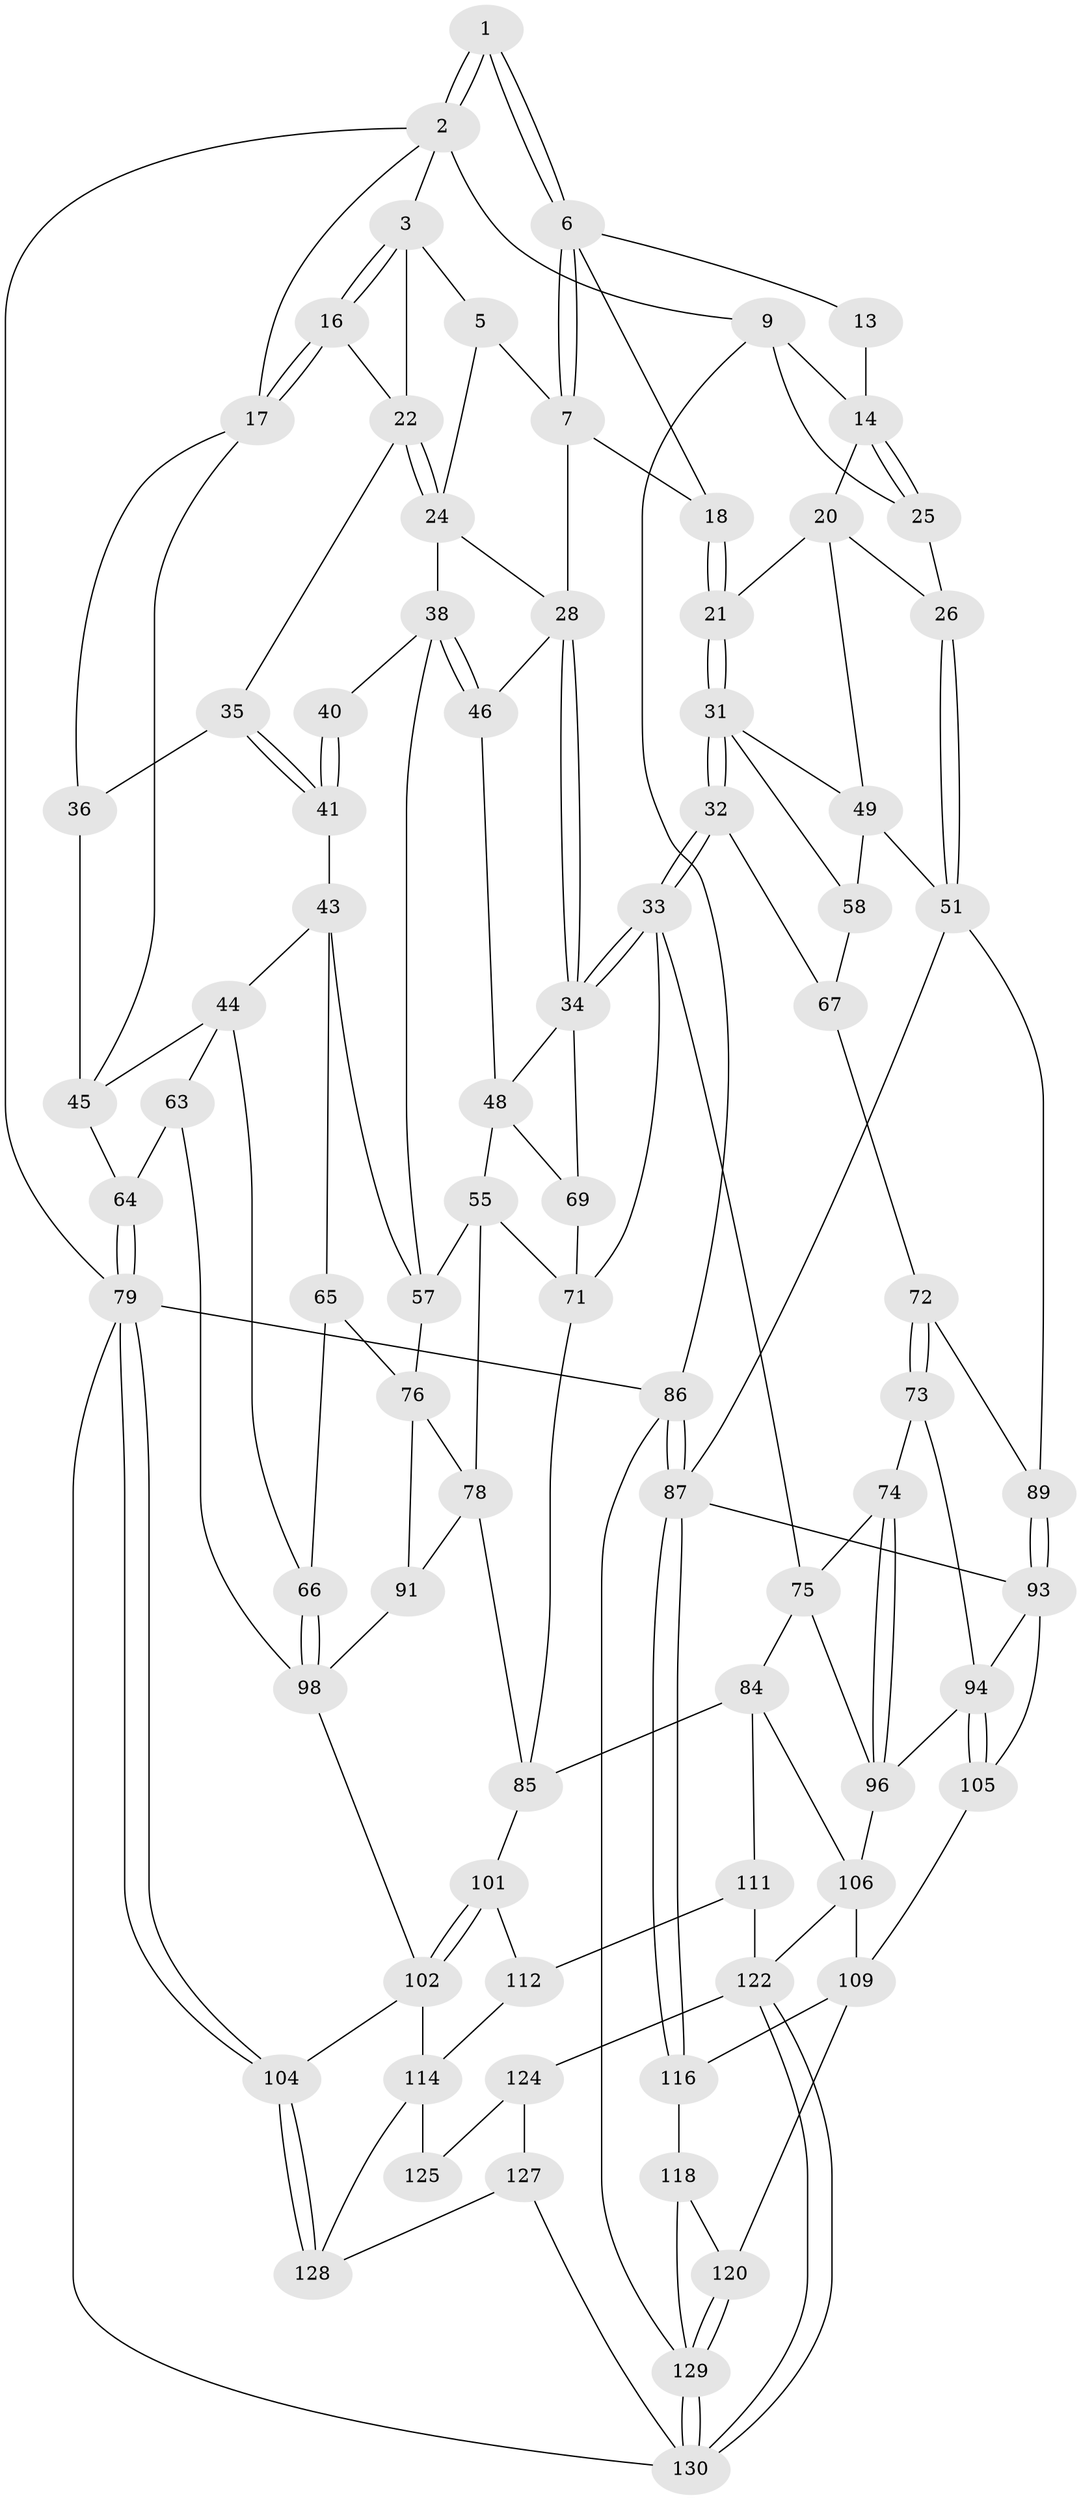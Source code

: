 // original degree distribution, {4: 0.23484848484848486, 5: 0.5075757575757576, 3: 0.022727272727272728, 6: 0.23484848484848486}
// Generated by graph-tools (version 1.1) at 2025/42/03/06/25 10:42:34]
// undirected, 81 vertices, 173 edges
graph export_dot {
graph [start="1"]
  node [color=gray90,style=filled];
  1 [pos="+0.4276700295235526+0"];
  2 [pos="+0+0",super="+11"];
  3 [pos="+0.2821214969140478+0.04628568317375786",super="+4"];
  5 [pos="+0.3931758809301079+0",super="+8"];
  6 [pos="+0.6280147306499353+0",super="+12"];
  7 [pos="+0.4742247858601974+0.13228922119028214",super="+19"];
  9 [pos="+1+0",super="+10"];
  13 [pos="+0.8314386683567929+0"];
  14 [pos="+0.9196189749175966+0.09856744223380287",super="+15"];
  16 [pos="+0.15966039442802832+0.10224304094091947"];
  17 [pos="+0+0",super="+37"];
  18 [pos="+0.6935093019563768+0.10857990550999337"];
  20 [pos="+0.862508647089756+0.15726049459117405",super="+27"];
  21 [pos="+0.7774128772216489+0.20236596241494928"];
  22 [pos="+0.3529195982947813+0.17328162760661098",super="+23"];
  24 [pos="+0.37553413836615246+0.18482491159506267",super="+30"];
  25 [pos="+1+0"];
  26 [pos="+1+0.23460470550759224"];
  28 [pos="+0.5632515433995912+0.2730733671864807",super="+29"];
  31 [pos="+0.7700371939408361+0.3128631642968253",super="+50"];
  32 [pos="+0.7567853175633774+0.3297552098135711"];
  33 [pos="+0.6923882565341765+0.36865585419554314",super="+70"];
  34 [pos="+0.6723098038848244+0.3658966115639347",super="+47"];
  35 [pos="+0.23927421450588565+0.2428562598087167"];
  36 [pos="+0.22563735235863047+0.2475659523147555"];
  38 [pos="+0.3819264304716593+0.34015631895844706",super="+39"];
  40 [pos="+0.32467868472115713+0.3640415006508819"];
  41 [pos="+0.24435712406568572+0.25664489796387363",super="+42"];
  43 [pos="+0.18109992564518865+0.3823305762946586",super="+60"];
  44 [pos="+0.1425828615009148+0.3649505612278012",super="+62"];
  45 [pos="+0.13074897300425437+0.3518779041587017",super="+61"];
  46 [pos="+0.46385973830574145+0.35046949437562275"];
  48 [pos="+0.4725859916761298+0.35914198683395404",super="+54"];
  49 [pos="+0.9098935146493009+0.31562667164510083",super="+53"];
  51 [pos="+1+0.4629511248078105",super="+52"];
  55 [pos="+0.4795886377865335+0.5207718462829866",super="+56"];
  57 [pos="+0.358998314151049+0.42290738105660797",super="+59"];
  58 [pos="+0.9820908210221805+0.473351944207236"];
  63 [pos="+0+0.553365792419998"];
  64 [pos="+0+0.5433356551077643"];
  65 [pos="+0.17206544721759576+0.5533208200661287"];
  66 [pos="+0.09278523120754263+0.5513965715376986"];
  67 [pos="+0.9571886567056279+0.4837324545220006",super="+68"];
  69 [pos="+0.5704381559167477+0.41744359266457415"];
  71 [pos="+0.5952125931825764+0.5237223110534349",super="+81"];
  72 [pos="+0.8224183728073177+0.5675973016633429",super="+82"];
  73 [pos="+0.8139225559225355+0.5708839326655407"];
  74 [pos="+0.7539077076757509+0.5673204379983886"];
  75 [pos="+0.7186081626653473+0.558235644117216",super="+83"];
  76 [pos="+0.25918085568597876+0.5090526262978605",super="+77"];
  78 [pos="+0.34613028699717147+0.5284265073978964",super="+90"];
  79 [pos="+0+1",super="+80"];
  84 [pos="+0.5584972390243466+0.6856626832841991",super="+108"];
  85 [pos="+0.5111921745123017+0.6490071638253019",super="+92"];
  86 [pos="+1+1"];
  87 [pos="+1+0.8865494518966667",super="+88"];
  89 [pos="+0.9203975233781245+0.6416001165517835"];
  91 [pos="+0.2567176610885178+0.631666670633606"];
  93 [pos="+0.9240775474333648+0.6540136065178491",super="+100"];
  94 [pos="+0.8552231009110345+0.7175086366736761",super="+95"];
  96 [pos="+0.7678557659289745+0.7299436733307488",super="+97"];
  98 [pos="+0.1290820396927377+0.6936544275344697",super="+99"];
  101 [pos="+0.31742289634289444+0.7364473230045948"];
  102 [pos="+0.2790945215860279+0.7667643759222139",super="+103"];
  104 [pos="+0+1"];
  105 [pos="+0.9683577288468823+0.7799882494141824"];
  106 [pos="+0.7944720280787166+0.8324640979808361",super="+107"];
  109 [pos="+0.9099213398621796+0.8222172566868358",super="+110"];
  111 [pos="+0.525887146570821+0.8214010251583329",super="+121"];
  112 [pos="+0.3359989382483389+0.7640706422444156",super="+113"];
  114 [pos="+0.3669817469901715+0.8930063974675441",super="+115"];
  116 [pos="+1+0.897915548425065",super="+117"];
  118 [pos="+0.9360133798042996+0.9173246467902696",super="+119"];
  120 [pos="+0.8055520277329479+0.8714539427380474"];
  122 [pos="+0.590277949643502+1",super="+123"];
  124 [pos="+0.4362738225916976+0.948210731817285",super="+126"];
  125 [pos="+0.3683337467993203+0.9015917221014825"];
  127 [pos="+0.36351034447321845+0.9862146384425948"];
  128 [pos="+0.26624843793954756+0.9367383114476143"];
  129 [pos="+0.7241723123478339+1",super="+131"];
  130 [pos="+0.6061919032278037+1",super="+132"];
  1 -- 2;
  1 -- 2;
  1 -- 6;
  1 -- 6;
  2 -- 3;
  2 -- 9;
  2 -- 17;
  2 -- 79;
  3 -- 16;
  3 -- 16;
  3 -- 5;
  3 -- 22;
  5 -- 24;
  5 -- 7;
  6 -- 7;
  6 -- 7;
  6 -- 18;
  6 -- 13;
  7 -- 18;
  7 -- 28;
  9 -- 14;
  9 -- 25;
  9 -- 86;
  13 -- 14;
  14 -- 25;
  14 -- 25;
  14 -- 20;
  16 -- 17;
  16 -- 17;
  16 -- 22;
  17 -- 36;
  17 -- 45;
  18 -- 21;
  18 -- 21;
  20 -- 21;
  20 -- 49;
  20 -- 26;
  21 -- 31;
  21 -- 31;
  22 -- 24;
  22 -- 24;
  22 -- 35;
  24 -- 38;
  24 -- 28;
  25 -- 26;
  26 -- 51;
  26 -- 51;
  28 -- 34;
  28 -- 34;
  28 -- 46;
  31 -- 32;
  31 -- 32;
  31 -- 49;
  31 -- 58;
  32 -- 33;
  32 -- 33;
  32 -- 67;
  33 -- 34;
  33 -- 34;
  33 -- 75;
  33 -- 71;
  34 -- 48;
  34 -- 69;
  35 -- 36;
  35 -- 41;
  35 -- 41;
  36 -- 45;
  38 -- 46;
  38 -- 46;
  38 -- 40;
  38 -- 57;
  40 -- 41 [weight=2];
  40 -- 41;
  41 -- 43;
  43 -- 44;
  43 -- 65;
  43 -- 57;
  44 -- 45;
  44 -- 66;
  44 -- 63;
  45 -- 64;
  46 -- 48;
  48 -- 69;
  48 -- 55;
  49 -- 58;
  49 -- 51;
  51 -- 89;
  51 -- 87;
  55 -- 71;
  55 -- 57;
  55 -- 78;
  57 -- 76;
  58 -- 67;
  63 -- 64;
  63 -- 98;
  64 -- 79;
  64 -- 79;
  65 -- 66;
  65 -- 76;
  66 -- 98;
  66 -- 98;
  67 -- 72 [weight=2];
  69 -- 71;
  71 -- 85;
  72 -- 73;
  72 -- 73;
  72 -- 89;
  73 -- 74;
  73 -- 94;
  74 -- 75;
  74 -- 96;
  74 -- 96;
  75 -- 96;
  75 -- 84;
  76 -- 78;
  76 -- 91;
  78 -- 91;
  78 -- 85;
  79 -- 104;
  79 -- 104;
  79 -- 86;
  79 -- 130;
  84 -- 85;
  84 -- 111;
  84 -- 106;
  85 -- 101;
  86 -- 87;
  86 -- 87;
  86 -- 129;
  87 -- 116;
  87 -- 116;
  87 -- 93;
  89 -- 93;
  89 -- 93;
  91 -- 98;
  93 -- 94;
  93 -- 105;
  94 -- 105;
  94 -- 105;
  94 -- 96;
  96 -- 106;
  98 -- 102;
  101 -- 102;
  101 -- 102;
  101 -- 112;
  102 -- 104;
  102 -- 114;
  104 -- 128;
  104 -- 128;
  105 -- 109;
  106 -- 109;
  106 -- 122;
  109 -- 120;
  109 -- 116;
  111 -- 112 [weight=2];
  111 -- 122;
  112 -- 114;
  114 -- 125;
  114 -- 128;
  116 -- 118 [weight=2];
  118 -- 120;
  118 -- 129;
  120 -- 129;
  120 -- 129;
  122 -- 130;
  122 -- 130;
  122 -- 124;
  124 -- 125 [weight=2];
  124 -- 127;
  127 -- 128;
  127 -- 130;
  129 -- 130;
  129 -- 130;
}
